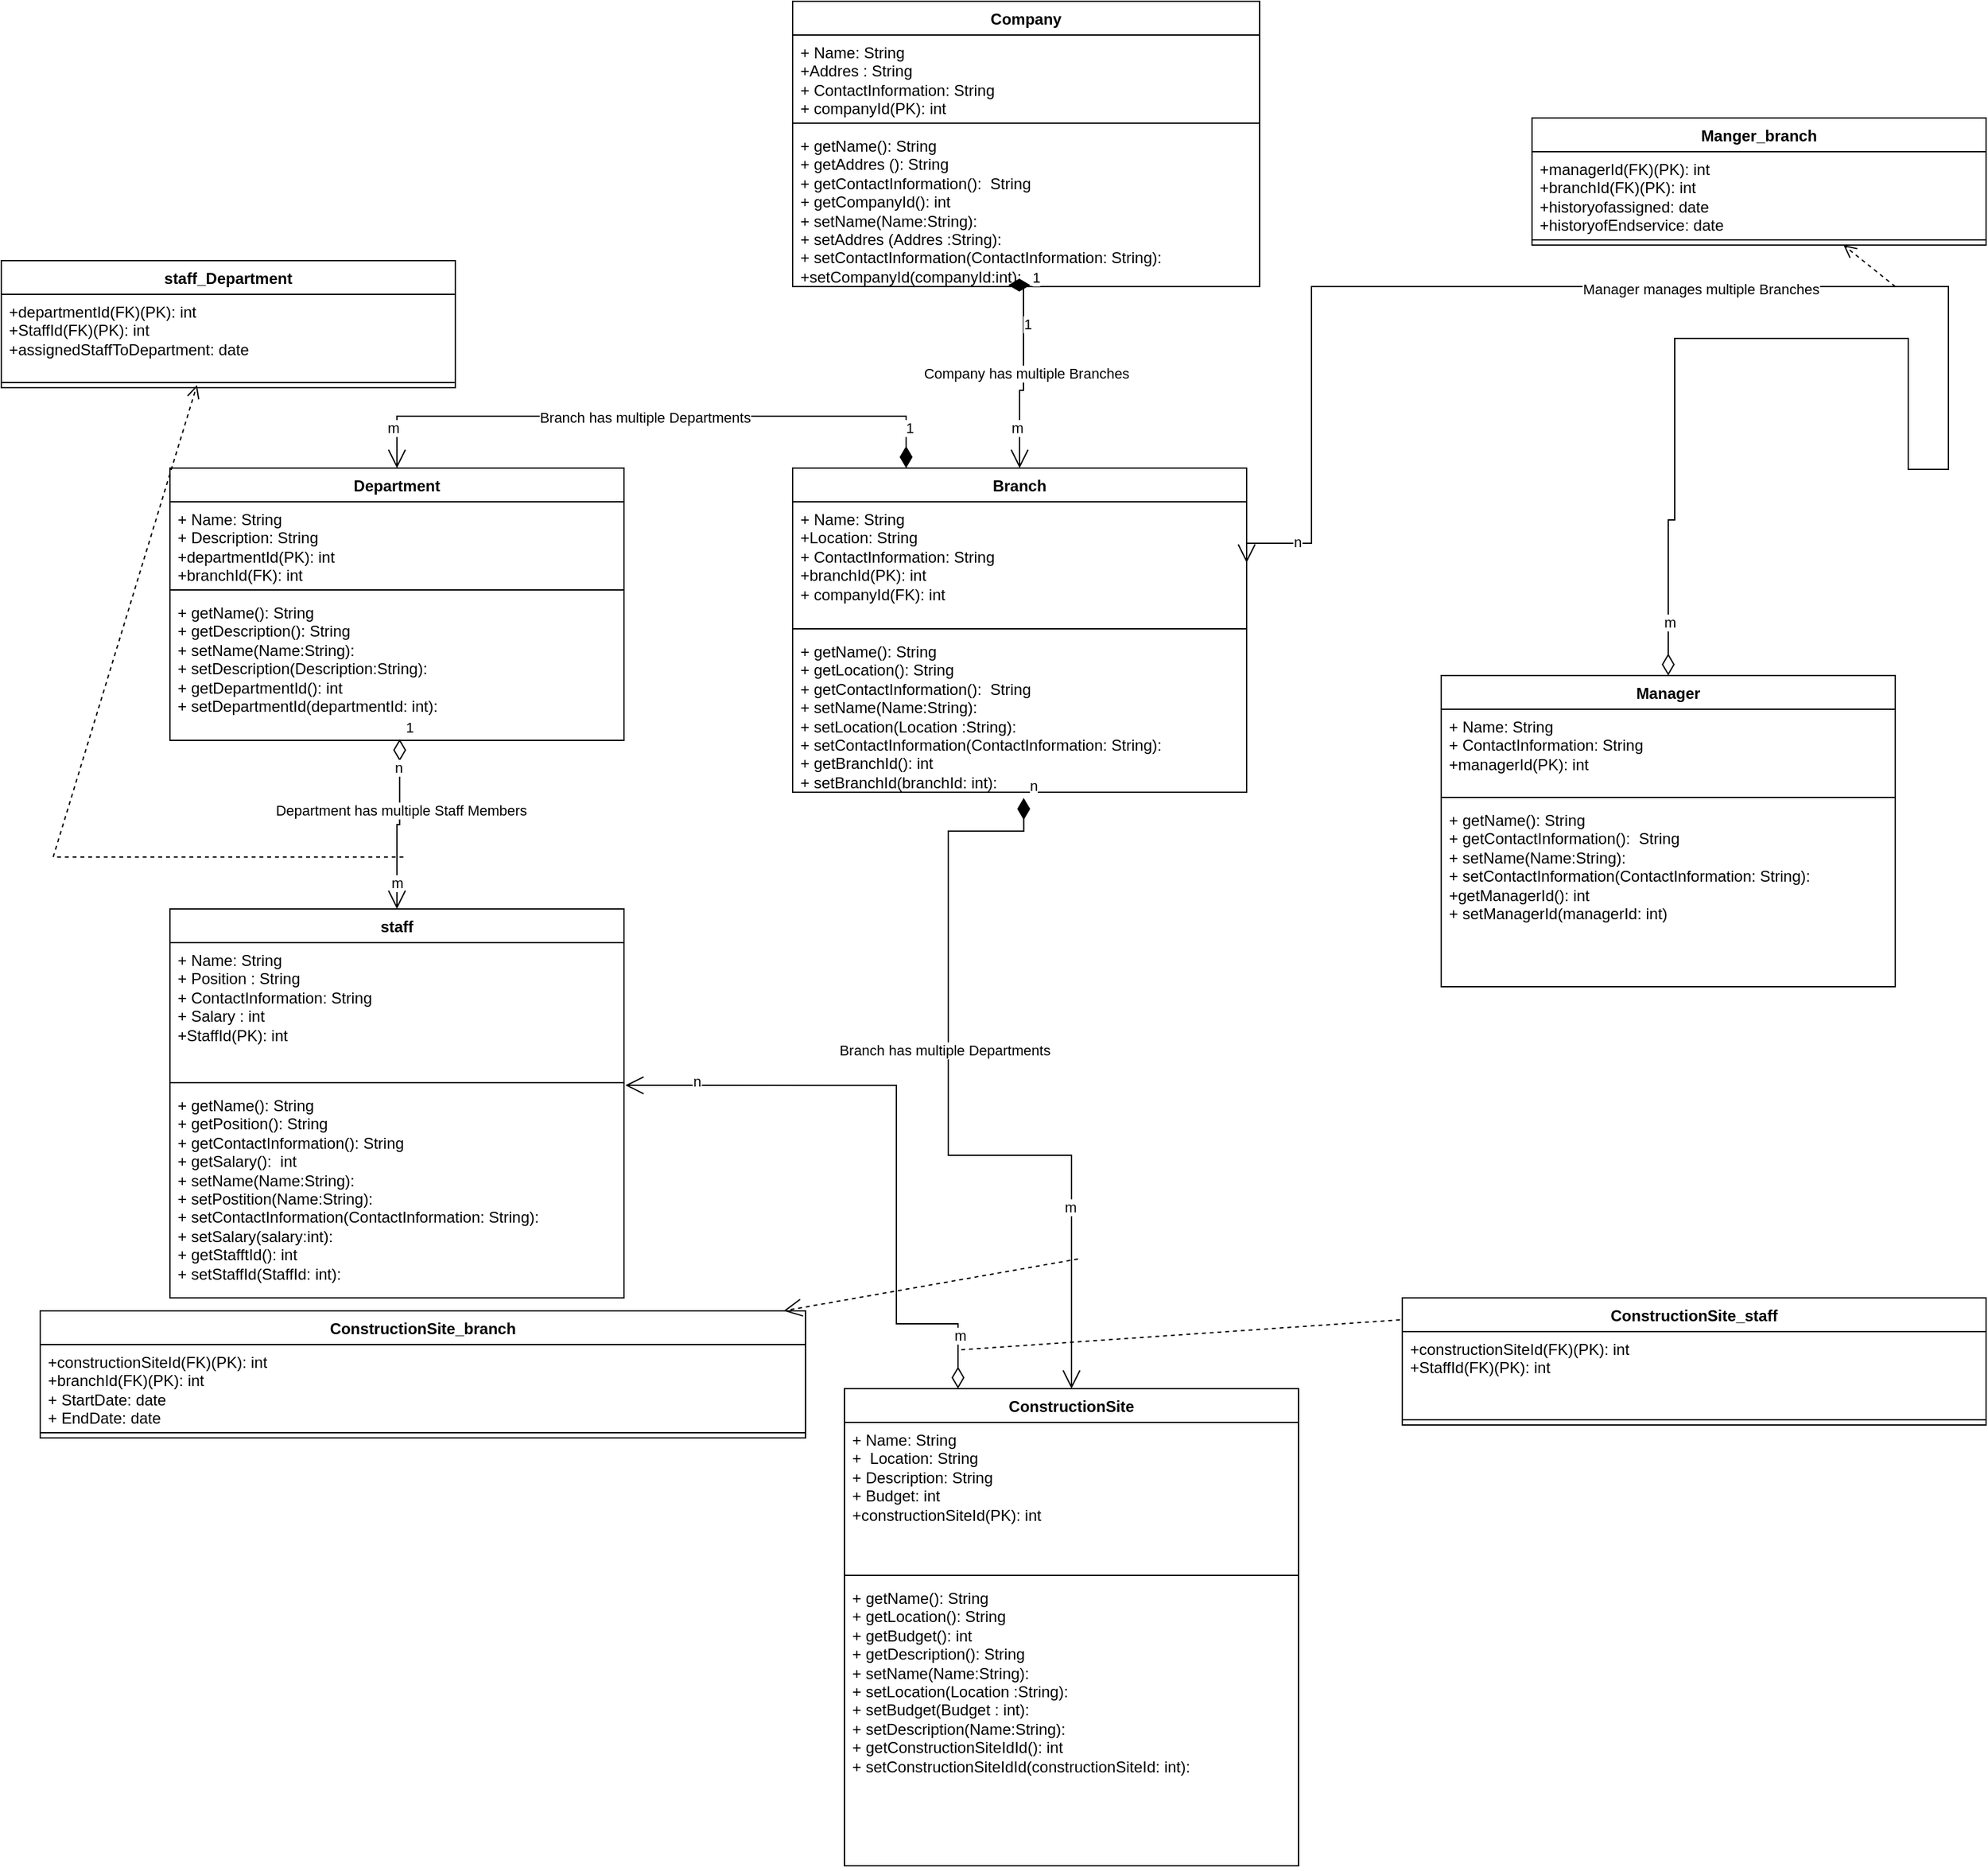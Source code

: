 <mxfile version="22.1.7" type="device" pages="2">
  <diagram name="Page-1" id="PSPJo_6oW8oeKVox1YxR">
    <mxGraphModel dx="2074" dy="1936" grid="1" gridSize="10" guides="1" tooltips="1" connect="1" arrows="1" fold="1" page="1" pageScale="1" pageWidth="291" pageHeight="413" math="0" shadow="0">
      <root>
        <mxCell id="0" />
        <mxCell id="1" parent="0" />
        <mxCell id="77tN86kXjV9sN_wp4Dmh-1" value="1" style="endArrow=open;html=1;endSize=12;startArrow=diamondThin;startSize=14;startFill=0;edgeStyle=orthogonalEdgeStyle;align=left;verticalAlign=bottom;rounded=0;exitX=0.506;exitY=0.991;exitDx=0;exitDy=0;exitPerimeter=0;entryX=0.5;entryY=0;entryDx=0;entryDy=0;" parent="1" source="77tN86kXjV9sN_wp4Dmh-20" target="77tN86kXjV9sN_wp4Dmh-25" edge="1">
          <mxGeometry x="-1" y="3" relative="1" as="geometry">
            <mxPoint x="376.04" y="128.312" as="sourcePoint" />
            <mxPoint x="350" y="130" as="targetPoint" />
          </mxGeometry>
        </mxCell>
        <mxCell id="77tN86kXjV9sN_wp4Dmh-3" value="m" style="edgeLabel;html=1;align=center;verticalAlign=middle;resizable=0;points=[];" parent="77tN86kXjV9sN_wp4Dmh-1" vertex="1" connectable="0">
          <mxGeometry x="0.7" relative="1" as="geometry">
            <mxPoint as="offset" />
          </mxGeometry>
        </mxCell>
        <mxCell id="77tN86kXjV9sN_wp4Dmh-4" value="Department has multiple Staff Members" style="edgeLabel;html=1;align=center;verticalAlign=middle;resizable=0;points=[];" parent="77tN86kXjV9sN_wp4Dmh-1" vertex="1" connectable="0">
          <mxGeometry x="-0.173" y="1" relative="1" as="geometry">
            <mxPoint as="offset" />
          </mxGeometry>
        </mxCell>
        <mxCell id="9J6S53VJYtN5W76tWSVC-2" value="n" style="edgeLabel;html=1;align=center;verticalAlign=middle;resizable=0;points=[];" parent="77tN86kXjV9sN_wp4Dmh-1" vertex="1" connectable="0">
          <mxGeometry x="-0.679" y="-1" relative="1" as="geometry">
            <mxPoint as="offset" />
          </mxGeometry>
        </mxCell>
        <mxCell id="77tN86kXjV9sN_wp4Dmh-5" value="&lt;div style=&quot;border-color: var(--border-color);&quot;&gt;Company&lt;/div&gt;" style="swimlane;fontStyle=1;align=center;verticalAlign=top;childLayout=stackLayout;horizontal=1;startSize=26;horizontalStack=0;resizeParent=1;resizeParentMax=0;resizeLast=0;collapsible=1;marginBottom=0;whiteSpace=wrap;html=1;" parent="1" vertex="1">
          <mxGeometry x="650" y="-610" width="360" height="220" as="geometry" />
        </mxCell>
        <mxCell id="77tN86kXjV9sN_wp4Dmh-6" value="+ Name: String&lt;br&gt;+Addres : String&lt;br&gt;+ ContactInformation: String&lt;br&gt;+ companyId(PK): int" style="text;strokeColor=none;fillColor=none;align=left;verticalAlign=top;spacingLeft=4;spacingRight=4;overflow=hidden;rotatable=0;points=[[0,0.5],[1,0.5]];portConstraint=eastwest;whiteSpace=wrap;html=1;" parent="77tN86kXjV9sN_wp4Dmh-5" vertex="1">
          <mxGeometry y="26" width="360" height="64" as="geometry" />
        </mxCell>
        <mxCell id="77tN86kXjV9sN_wp4Dmh-7" value="" style="line;strokeWidth=1;fillColor=none;align=left;verticalAlign=middle;spacingTop=-1;spacingLeft=3;spacingRight=3;rotatable=0;labelPosition=right;points=[];portConstraint=eastwest;strokeColor=inherit;" parent="77tN86kXjV9sN_wp4Dmh-5" vertex="1">
          <mxGeometry y="90" width="360" height="8" as="geometry" />
        </mxCell>
        <mxCell id="77tN86kXjV9sN_wp4Dmh-8" value="+ getName(): String&lt;br&gt;+ getAddres&amp;nbsp;(): String&lt;br&gt;+ getContactInformation():&amp;nbsp; String&lt;br&gt;+ getCompanyId(): int&lt;br&gt;+ setName(Name:String):&amp;nbsp;&lt;br style=&quot;border-color: var(--border-color);&quot;&gt;+ setAddres&amp;nbsp;(Addres :String):&amp;nbsp;&amp;nbsp;&lt;br style=&quot;border-color: var(--border-color);&quot;&gt;+ setContactInformation(ContactInformation: String):&amp;nbsp;&amp;nbsp;&lt;br&gt;+setCompanyId(companyId:int):" style="text;strokeColor=none;fillColor=none;align=left;verticalAlign=top;spacingLeft=4;spacingRight=4;overflow=hidden;rotatable=0;points=[[0,0.5],[1,0.5]];portConstraint=eastwest;whiteSpace=wrap;html=1;" parent="77tN86kXjV9sN_wp4Dmh-5" vertex="1">
          <mxGeometry y="98" width="360" height="122" as="geometry" />
        </mxCell>
        <mxCell id="77tN86kXjV9sN_wp4Dmh-9" value="&lt;div style=&quot;border-color: var(--border-color);&quot;&gt;Branch&lt;br&gt;&lt;/div&gt;" style="swimlane;fontStyle=1;align=center;verticalAlign=top;childLayout=stackLayout;horizontal=1;startSize=26;horizontalStack=0;resizeParent=1;resizeParentMax=0;resizeLast=0;collapsible=1;marginBottom=0;whiteSpace=wrap;html=1;" parent="1" vertex="1">
          <mxGeometry x="650" y="-250" width="350" height="250" as="geometry" />
        </mxCell>
        <mxCell id="77tN86kXjV9sN_wp4Dmh-10" value="+ Name: String&lt;br&gt;+Location: String&lt;br&gt;+ ContactInformation: String&lt;br&gt;+branchId(PK): int&lt;br&gt;+ companyId(FK): int" style="text;strokeColor=none;fillColor=none;align=left;verticalAlign=top;spacingLeft=4;spacingRight=4;overflow=hidden;rotatable=0;points=[[0,0.5],[1,0.5]];portConstraint=eastwest;whiteSpace=wrap;html=1;" parent="77tN86kXjV9sN_wp4Dmh-9" vertex="1">
          <mxGeometry y="26" width="350" height="94" as="geometry" />
        </mxCell>
        <mxCell id="77tN86kXjV9sN_wp4Dmh-11" value="" style="line;strokeWidth=1;fillColor=none;align=left;verticalAlign=middle;spacingTop=-1;spacingLeft=3;spacingRight=3;rotatable=0;labelPosition=right;points=[];portConstraint=eastwest;strokeColor=inherit;" parent="77tN86kXjV9sN_wp4Dmh-9" vertex="1">
          <mxGeometry y="120" width="350" height="8" as="geometry" />
        </mxCell>
        <mxCell id="77tN86kXjV9sN_wp4Dmh-12" value="+ getName(): String&lt;br&gt;+ getLocation(): String&lt;br&gt;+ getContactInformation():&amp;nbsp; String&lt;br&gt;+ setName(Name:String):&amp;nbsp;&lt;br style=&quot;border-color: var(--border-color);&quot;&gt;+ setLocation(Location :String):&amp;nbsp;&amp;nbsp;&lt;br style=&quot;border-color: var(--border-color);&quot;&gt;+ setContactInformation(ContactInformation: String):&amp;nbsp;&amp;nbsp;&lt;br&gt;+ getBranchId(): int&lt;br&gt;+ setBranchId(branchId: int):&amp;nbsp;" style="text;strokeColor=none;fillColor=none;align=left;verticalAlign=top;spacingLeft=4;spacingRight=4;overflow=hidden;rotatable=0;points=[[0,0.5],[1,0.5]];portConstraint=eastwest;whiteSpace=wrap;html=1;" parent="77tN86kXjV9sN_wp4Dmh-9" vertex="1">
          <mxGeometry y="128" width="350" height="122" as="geometry" />
        </mxCell>
        <mxCell id="77tN86kXjV9sN_wp4Dmh-13" value="1" style="endArrow=open;html=1;endSize=12;startArrow=diamondThin;startSize=14;startFill=1;edgeStyle=orthogonalEdgeStyle;align=left;verticalAlign=bottom;rounded=0;exitX=0.509;exitY=0.991;exitDx=0;exitDy=0;exitPerimeter=0;entryX=0.5;entryY=0;entryDx=0;entryDy=0;" parent="1" source="77tN86kXjV9sN_wp4Dmh-8" target="77tN86kXjV9sN_wp4Dmh-9" edge="1">
          <mxGeometry x="-1" y="3" relative="1" as="geometry">
            <mxPoint x="820" y="-310" as="sourcePoint" />
            <mxPoint x="980" y="-310" as="targetPoint" />
            <Array as="points">
              <mxPoint x="828" y="-310" />
              <mxPoint x="825" y="-310" />
            </Array>
          </mxGeometry>
        </mxCell>
        <mxCell id="77tN86kXjV9sN_wp4Dmh-14" value="1" style="edgeLabel;html=1;align=center;verticalAlign=middle;resizable=0;points=[];" parent="77tN86kXjV9sN_wp4Dmh-13" vertex="1" connectable="0">
          <mxGeometry x="-0.533" y="3" relative="1" as="geometry">
            <mxPoint as="offset" />
          </mxGeometry>
        </mxCell>
        <mxCell id="77tN86kXjV9sN_wp4Dmh-15" value="m" style="edgeLabel;html=1;align=center;verticalAlign=middle;resizable=0;points=[];" parent="77tN86kXjV9sN_wp4Dmh-13" vertex="1" connectable="0">
          <mxGeometry x="0.578" y="-2" relative="1" as="geometry">
            <mxPoint as="offset" />
          </mxGeometry>
        </mxCell>
        <mxCell id="77tN86kXjV9sN_wp4Dmh-16" value="Company has multiple Branches" style="edgeLabel;html=1;align=center;verticalAlign=middle;resizable=0;points=[];" parent="77tN86kXjV9sN_wp4Dmh-13" vertex="1" connectable="0">
          <mxGeometry x="-0.016" y="2" relative="1" as="geometry">
            <mxPoint as="offset" />
          </mxGeometry>
        </mxCell>
        <mxCell id="77tN86kXjV9sN_wp4Dmh-17" value="&lt;div style=&quot;border-color: var(--border-color);&quot;&gt;Department&lt;br&gt;&lt;/div&gt;" style="swimlane;fontStyle=1;align=center;verticalAlign=top;childLayout=stackLayout;horizontal=1;startSize=26;horizontalStack=0;resizeParent=1;resizeParentMax=0;resizeLast=0;collapsible=1;marginBottom=0;whiteSpace=wrap;html=1;" parent="1" vertex="1">
          <mxGeometry x="170" y="-250" width="350" height="210" as="geometry" />
        </mxCell>
        <mxCell id="77tN86kXjV9sN_wp4Dmh-18" value="+ Name: String&lt;br&gt;+ Description: String&lt;br&gt;+departmentId(PK): int&lt;br&gt;+branchId(FK): int" style="text;strokeColor=none;fillColor=none;align=left;verticalAlign=top;spacingLeft=4;spacingRight=4;overflow=hidden;rotatable=0;points=[[0,0.5],[1,0.5]];portConstraint=eastwest;whiteSpace=wrap;html=1;" parent="77tN86kXjV9sN_wp4Dmh-17" vertex="1">
          <mxGeometry y="26" width="350" height="64" as="geometry" />
        </mxCell>
        <mxCell id="77tN86kXjV9sN_wp4Dmh-19" value="" style="line;strokeWidth=1;fillColor=none;align=left;verticalAlign=middle;spacingTop=-1;spacingLeft=3;spacingRight=3;rotatable=0;labelPosition=right;points=[];portConstraint=eastwest;strokeColor=inherit;" parent="77tN86kXjV9sN_wp4Dmh-17" vertex="1">
          <mxGeometry y="90" width="350" height="8" as="geometry" />
        </mxCell>
        <mxCell id="77tN86kXjV9sN_wp4Dmh-20" value="+ getName(): String&lt;br&gt;+ getDescription(): String&amp;nbsp;&amp;nbsp;&lt;br&gt;+ setName(Name:String):&amp;nbsp;&lt;br style=&quot;border-color: var(--border-color);&quot;&gt;+ setDescription(Description:String):&amp;nbsp;&amp;nbsp;&lt;br&gt;+ getDepartmentId(): int&lt;br style=&quot;border-color: var(--border-color);&quot;&gt;+ setDepartmentId(departmentId: int):&amp;nbsp;" style="text;strokeColor=none;fillColor=none;align=left;verticalAlign=top;spacingLeft=4;spacingRight=4;overflow=hidden;rotatable=0;points=[[0,0.5],[1,0.5]];portConstraint=eastwest;whiteSpace=wrap;html=1;" parent="77tN86kXjV9sN_wp4Dmh-17" vertex="1">
          <mxGeometry y="98" width="350" height="112" as="geometry" />
        </mxCell>
        <mxCell id="77tN86kXjV9sN_wp4Dmh-21" value="" style="endArrow=open;html=1;endSize=12;startArrow=diamondThin;startSize=14;startFill=1;edgeStyle=orthogonalEdgeStyle;align=left;verticalAlign=bottom;rounded=0;exitX=0.25;exitY=0;exitDx=0;exitDy=0;entryX=0.5;entryY=0;entryDx=0;entryDy=0;" parent="1" source="77tN86kXjV9sN_wp4Dmh-9" target="77tN86kXjV9sN_wp4Dmh-17" edge="1">
          <mxGeometry x="-1" y="3" relative="1" as="geometry">
            <mxPoint x="400" y="-30" as="sourcePoint" />
            <mxPoint x="560" y="-30" as="targetPoint" />
            <Array as="points">
              <mxPoint x="738" y="-290" />
              <mxPoint x="345" y="-290" />
            </Array>
          </mxGeometry>
        </mxCell>
        <mxCell id="77tN86kXjV9sN_wp4Dmh-22" value="1" style="edgeLabel;html=1;align=center;verticalAlign=middle;resizable=0;points=[];" parent="77tN86kXjV9sN_wp4Dmh-21" vertex="1" connectable="0">
          <mxGeometry x="-0.869" y="-1" relative="1" as="geometry">
            <mxPoint x="1" as="offset" />
          </mxGeometry>
        </mxCell>
        <mxCell id="77tN86kXjV9sN_wp4Dmh-23" value="m" style="edgeLabel;html=1;align=center;verticalAlign=middle;resizable=0;points=[];" parent="77tN86kXjV9sN_wp4Dmh-21" vertex="1" connectable="0">
          <mxGeometry x="0.869" y="-3" relative="1" as="geometry">
            <mxPoint as="offset" />
          </mxGeometry>
        </mxCell>
        <mxCell id="77tN86kXjV9sN_wp4Dmh-24" value="Branch has multiple Departments" style="edgeLabel;html=1;align=center;verticalAlign=middle;resizable=0;points=[];" parent="77tN86kXjV9sN_wp4Dmh-21" vertex="1" connectable="0">
          <mxGeometry x="0.026" y="1" relative="1" as="geometry">
            <mxPoint x="1" as="offset" />
          </mxGeometry>
        </mxCell>
        <mxCell id="77tN86kXjV9sN_wp4Dmh-25" value="&lt;div style=&quot;border-color: var(--border-color);&quot;&gt;staff&lt;br&gt;&lt;/div&gt;" style="swimlane;fontStyle=1;align=center;verticalAlign=top;childLayout=stackLayout;horizontal=1;startSize=26;horizontalStack=0;resizeParent=1;resizeParentMax=0;resizeLast=0;collapsible=1;marginBottom=0;whiteSpace=wrap;html=1;" parent="1" vertex="1">
          <mxGeometry x="170" y="90" width="350" height="300" as="geometry" />
        </mxCell>
        <mxCell id="77tN86kXjV9sN_wp4Dmh-26" value="+ Name: String&lt;br&gt;+ Position : String&lt;br&gt;+ ContactInformation: String&lt;br&gt;+ Salary : int&lt;br&gt;+StaffId(PK): int&lt;br&gt;" style="text;strokeColor=none;fillColor=none;align=left;verticalAlign=top;spacingLeft=4;spacingRight=4;overflow=hidden;rotatable=0;points=[[0,0.5],[1,0.5]];portConstraint=eastwest;whiteSpace=wrap;html=1;" parent="77tN86kXjV9sN_wp4Dmh-25" vertex="1">
          <mxGeometry y="26" width="350" height="104" as="geometry" />
        </mxCell>
        <mxCell id="77tN86kXjV9sN_wp4Dmh-27" value="" style="line;strokeWidth=1;fillColor=none;align=left;verticalAlign=middle;spacingTop=-1;spacingLeft=3;spacingRight=3;rotatable=0;labelPosition=right;points=[];portConstraint=eastwest;strokeColor=inherit;" parent="77tN86kXjV9sN_wp4Dmh-25" vertex="1">
          <mxGeometry y="130" width="350" height="8" as="geometry" />
        </mxCell>
        <mxCell id="77tN86kXjV9sN_wp4Dmh-28" value="+ getName(): String&lt;br&gt;+ getPosition(): String&amp;nbsp;&amp;nbsp;&lt;br&gt;+ getContactInformation(): String&lt;br&gt;+ getSalary():&amp;nbsp; int&lt;br style=&quot;border-color: var(--border-color);&quot;&gt;+ setName(Name:String):&amp;nbsp;&lt;br&gt;+ setPostition(Name:String):&amp;nbsp;&lt;br style=&quot;border-color: var(--border-color);&quot;&gt;+ setContactInformation(ContactInformation: String):&amp;nbsp;&amp;nbsp;&lt;br&gt;+ setSalary(salary:int):&amp;nbsp;&lt;br&gt;+ getStafftId(): int&lt;br style=&quot;border-color: var(--border-color);&quot;&gt;+ setStaffId(StaffId: int):&amp;nbsp;" style="text;strokeColor=none;fillColor=none;align=left;verticalAlign=top;spacingLeft=4;spacingRight=4;overflow=hidden;rotatable=0;points=[[0,0.5],[1,0.5]];portConstraint=eastwest;whiteSpace=wrap;html=1;" parent="77tN86kXjV9sN_wp4Dmh-25" vertex="1">
          <mxGeometry y="138" width="350" height="162" as="geometry" />
        </mxCell>
        <mxCell id="77tN86kXjV9sN_wp4Dmh-29" value="&lt;div style=&quot;border-color: var(--border-color);&quot;&gt;ConstructionSite&lt;br&gt;&lt;/div&gt;" style="swimlane;fontStyle=1;align=center;verticalAlign=top;childLayout=stackLayout;horizontal=1;startSize=26;horizontalStack=0;resizeParent=1;resizeParentMax=0;resizeLast=0;collapsible=1;marginBottom=0;whiteSpace=wrap;html=1;" parent="1" vertex="1">
          <mxGeometry x="690" y="460" width="350" height="368" as="geometry" />
        </mxCell>
        <mxCell id="77tN86kXjV9sN_wp4Dmh-30" value="+ Name: String&lt;br&gt;+&amp;nbsp; Location: String&lt;br&gt;+ Description: String&lt;br&gt;+ Budget: int&lt;br&gt;+constructionSiteId(PK): int" style="text;strokeColor=none;fillColor=none;align=left;verticalAlign=top;spacingLeft=4;spacingRight=4;overflow=hidden;rotatable=0;points=[[0,0.5],[1,0.5]];portConstraint=eastwest;whiteSpace=wrap;html=1;" parent="77tN86kXjV9sN_wp4Dmh-29" vertex="1">
          <mxGeometry y="26" width="350" height="114" as="geometry" />
        </mxCell>
        <mxCell id="77tN86kXjV9sN_wp4Dmh-31" value="" style="line;strokeWidth=1;fillColor=none;align=left;verticalAlign=middle;spacingTop=-1;spacingLeft=3;spacingRight=3;rotatable=0;labelPosition=right;points=[];portConstraint=eastwest;strokeColor=inherit;" parent="77tN86kXjV9sN_wp4Dmh-29" vertex="1">
          <mxGeometry y="140" width="350" height="8" as="geometry" />
        </mxCell>
        <mxCell id="77tN86kXjV9sN_wp4Dmh-32" value="+ getName(): String&lt;br&gt;+ getLocation(): String&amp;nbsp;&amp;nbsp;&lt;br&gt;+ getBudget(): int&lt;br&gt;+ getDescription(): String&lt;br style=&quot;border-color: var(--border-color);&quot;&gt;+ setName(Name:String):&amp;nbsp;&lt;br&gt;+ setLocation(Location :String):&amp;nbsp;&lt;br style=&quot;border-color: var(--border-color);&quot;&gt;+ setBudget(Budget&amp;nbsp;: int):&amp;nbsp;&amp;nbsp;&lt;br&gt;+ setDescription(Name:String):&amp;nbsp;&amp;nbsp;&lt;br&gt;+ getConstructionSiteIdId(): int&lt;br style=&quot;border-color: var(--border-color);&quot;&gt;+ setConstructionSiteIdId(constructionSiteId: int):&amp;nbsp;" style="text;strokeColor=none;fillColor=none;align=left;verticalAlign=top;spacingLeft=4;spacingRight=4;overflow=hidden;rotatable=0;points=[[0,0.5],[1,0.5]];portConstraint=eastwest;whiteSpace=wrap;html=1;" parent="77tN86kXjV9sN_wp4Dmh-29" vertex="1">
          <mxGeometry y="148" width="350" height="220" as="geometry" />
        </mxCell>
        <mxCell id="77tN86kXjV9sN_wp4Dmh-33" value="&lt;div style=&quot;border-color: var(--border-color);&quot;&gt;Manager&lt;br&gt;&lt;/div&gt;" style="swimlane;fontStyle=1;align=center;verticalAlign=top;childLayout=stackLayout;horizontal=1;startSize=26;horizontalStack=0;resizeParent=1;resizeParentMax=0;resizeLast=0;collapsible=1;marginBottom=0;whiteSpace=wrap;html=1;" parent="1" vertex="1">
          <mxGeometry x="1150" y="-90" width="350" height="240" as="geometry" />
        </mxCell>
        <mxCell id="77tN86kXjV9sN_wp4Dmh-34" value="+ Name: String&lt;br&gt;+ ContactInformation: String&lt;br&gt;+managerId(PK): int&lt;br&gt;" style="text;strokeColor=none;fillColor=none;align=left;verticalAlign=top;spacingLeft=4;spacingRight=4;overflow=hidden;rotatable=0;points=[[0,0.5],[1,0.5]];portConstraint=eastwest;whiteSpace=wrap;html=1;" parent="77tN86kXjV9sN_wp4Dmh-33" vertex="1">
          <mxGeometry y="26" width="350" height="64" as="geometry" />
        </mxCell>
        <mxCell id="77tN86kXjV9sN_wp4Dmh-35" value="" style="line;strokeWidth=1;fillColor=none;align=left;verticalAlign=middle;spacingTop=-1;spacingLeft=3;spacingRight=3;rotatable=0;labelPosition=right;points=[];portConstraint=eastwest;strokeColor=inherit;" parent="77tN86kXjV9sN_wp4Dmh-33" vertex="1">
          <mxGeometry y="90" width="350" height="8" as="geometry" />
        </mxCell>
        <mxCell id="77tN86kXjV9sN_wp4Dmh-36" value="+ getName(): String&lt;br&gt;+ getContactInformation():&amp;nbsp; String&lt;br&gt;+ setName(Name:String):&amp;nbsp;&lt;br style=&quot;border-color: var(--border-color);&quot;&gt;+ setContactInformation(ContactInformation: String):&amp;nbsp;&amp;nbsp;&lt;br&gt;+getManagerId(): int&lt;br style=&quot;border-color: var(--border-color);&quot;&gt;+ setManagerId(managerId: int)&lt;br&gt;" style="text;strokeColor=none;fillColor=none;align=left;verticalAlign=top;spacingLeft=4;spacingRight=4;overflow=hidden;rotatable=0;points=[[0,0.5],[1,0.5]];portConstraint=eastwest;whiteSpace=wrap;html=1;" parent="77tN86kXjV9sN_wp4Dmh-33" vertex="1">
          <mxGeometry y="98" width="350" height="142" as="geometry" />
        </mxCell>
        <mxCell id="77tN86kXjV9sN_wp4Dmh-41" value="m" style="endArrow=open;html=1;endSize=12;startArrow=diamondThin;startSize=14;startFill=0;edgeStyle=orthogonalEdgeStyle;align=left;verticalAlign=bottom;rounded=0;exitX=0.5;exitY=0;exitDx=0;exitDy=0;entryX=1;entryY=0.5;entryDx=0;entryDy=0;" parent="1" source="77tN86kXjV9sN_wp4Dmh-33" target="77tN86kXjV9sN_wp4Dmh-10" edge="1">
          <mxGeometry x="-0.956" y="5" relative="1" as="geometry">
            <mxPoint x="1380" y="-260" as="sourcePoint" />
            <mxPoint x="1540" y="-260" as="targetPoint" />
            <Array as="points">
              <mxPoint x="1325" y="-210" />
              <mxPoint x="1330" y="-210" />
              <mxPoint x="1330" y="-350" />
              <mxPoint x="1510" y="-350" />
              <mxPoint x="1510" y="-249" />
              <mxPoint x="1541" y="-249" />
              <mxPoint x="1541" y="-390" />
              <mxPoint x="1050" y="-390" />
              <mxPoint x="1050" y="-192" />
            </Array>
            <mxPoint as="offset" />
          </mxGeometry>
        </mxCell>
        <mxCell id="77tN86kXjV9sN_wp4Dmh-43" value="Manager manages multiple Branches" style="edgeLabel;html=1;align=center;verticalAlign=middle;resizable=0;points=[];" parent="77tN86kXjV9sN_wp4Dmh-41" vertex="1" connectable="0">
          <mxGeometry x="0.235" y="2" relative="1" as="geometry">
            <mxPoint as="offset" />
          </mxGeometry>
        </mxCell>
        <mxCell id="5vfzFxJmmfxDfhmzTK_p-25" value="n" style="edgeLabel;html=1;align=center;verticalAlign=middle;resizable=0;points=[];" parent="77tN86kXjV9sN_wp4Dmh-41" vertex="1" connectable="0">
          <mxGeometry x="0.927" y="-1" relative="1" as="geometry">
            <mxPoint as="offset" />
          </mxGeometry>
        </mxCell>
        <mxCell id="77tN86kXjV9sN_wp4Dmh-44" value="n" style="endArrow=open;html=1;endSize=12;startArrow=diamondThin;startSize=14;startFill=1;edgeStyle=orthogonalEdgeStyle;align=left;verticalAlign=bottom;rounded=0;exitX=0.509;exitY=1.036;exitDx=0;exitDy=0;exitPerimeter=0;entryX=0.5;entryY=0;entryDx=0;entryDy=0;" parent="1" source="77tN86kXjV9sN_wp4Dmh-12" target="77tN86kXjV9sN_wp4Dmh-29" edge="1">
          <mxGeometry x="-1" y="3" relative="1" as="geometry">
            <mxPoint x="820" y="10" as="sourcePoint" />
            <mxPoint x="980" y="10" as="targetPoint" />
            <Array as="points">
              <mxPoint x="828" y="30" />
              <mxPoint x="770" y="30" />
              <mxPoint x="770" y="280" />
              <mxPoint x="865" y="280" />
            </Array>
          </mxGeometry>
        </mxCell>
        <mxCell id="77tN86kXjV9sN_wp4Dmh-45" value="m" style="edgeLabel;html=1;align=center;verticalAlign=middle;resizable=0;points=[];" parent="77tN86kXjV9sN_wp4Dmh-44" vertex="1" connectable="0">
          <mxGeometry x="0.539" y="-1" relative="1" as="geometry">
            <mxPoint as="offset" />
          </mxGeometry>
        </mxCell>
        <mxCell id="77tN86kXjV9sN_wp4Dmh-46" value="Branch has multiple Departments" style="edgeLabel;html=1;align=center;verticalAlign=middle;resizable=0;points=[];" parent="77tN86kXjV9sN_wp4Dmh-44" vertex="1" connectable="0">
          <mxGeometry x="-0.17" y="-3" relative="1" as="geometry">
            <mxPoint as="offset" />
          </mxGeometry>
        </mxCell>
        <mxCell id="5vfzFxJmmfxDfhmzTK_p-12" value="&lt;div style=&quot;border-color: var(--border-color);&quot;&gt;Manger_branch&lt;br&gt;&lt;/div&gt;" style="swimlane;fontStyle=1;align=center;verticalAlign=top;childLayout=stackLayout;horizontal=1;startSize=26;horizontalStack=0;resizeParent=1;resizeParentMax=0;resizeLast=0;collapsible=1;marginBottom=0;whiteSpace=wrap;html=1;" parent="1" vertex="1">
          <mxGeometry x="1220" y="-520" width="350" height="98" as="geometry" />
        </mxCell>
        <mxCell id="5vfzFxJmmfxDfhmzTK_p-13" value="+managerId(FK)(PK): int&lt;br&gt;+branchId(FK)(PK): int&lt;br&gt;+historyofassigned: date&lt;br&gt;+historyofEndservice: date" style="text;strokeColor=none;fillColor=none;align=left;verticalAlign=top;spacingLeft=4;spacingRight=4;overflow=hidden;rotatable=0;points=[[0,0.5],[1,0.5]];portConstraint=eastwest;whiteSpace=wrap;html=1;" parent="5vfzFxJmmfxDfhmzTK_p-12" vertex="1">
          <mxGeometry y="26" width="350" height="64" as="geometry" />
        </mxCell>
        <mxCell id="5vfzFxJmmfxDfhmzTK_p-14" value="" style="line;strokeWidth=1;fillColor=none;align=left;verticalAlign=middle;spacingTop=-1;spacingLeft=3;spacingRight=3;rotatable=0;labelPosition=right;points=[];portConstraint=eastwest;strokeColor=inherit;" parent="5vfzFxJmmfxDfhmzTK_p-12" vertex="1">
          <mxGeometry y="90" width="350" height="8" as="geometry" />
        </mxCell>
        <mxCell id="5vfzFxJmmfxDfhmzTK_p-16" value="ConstructionSite&lt;span style=&quot;background-color: initial;&quot;&gt;_branch&lt;/span&gt;" style="swimlane;fontStyle=1;align=center;verticalAlign=top;childLayout=stackLayout;horizontal=1;startSize=26;horizontalStack=0;resizeParent=1;resizeParentMax=0;resizeLast=0;collapsible=1;marginBottom=0;whiteSpace=wrap;html=1;" parent="1" vertex="1">
          <mxGeometry x="70" y="400" width="590" height="98" as="geometry" />
        </mxCell>
        <mxCell id="5vfzFxJmmfxDfhmzTK_p-17" value="+constructionSiteId(FK)(PK): int&lt;br&gt;+branchId(FK)(PK): int&lt;br&gt;+ StartDate: date&lt;br style=&quot;border-color: var(--border-color);&quot;&gt;+ EndDate: date" style="text;strokeColor=none;fillColor=none;align=left;verticalAlign=top;spacingLeft=4;spacingRight=4;overflow=hidden;rotatable=0;points=[[0,0.5],[1,0.5]];portConstraint=eastwest;whiteSpace=wrap;html=1;" parent="5vfzFxJmmfxDfhmzTK_p-16" vertex="1">
          <mxGeometry y="26" width="590" height="64" as="geometry" />
        </mxCell>
        <mxCell id="5vfzFxJmmfxDfhmzTK_p-18" value="" style="line;strokeWidth=1;fillColor=none;align=left;verticalAlign=middle;spacingTop=-1;spacingLeft=3;spacingRight=3;rotatable=0;labelPosition=right;points=[];portConstraint=eastwest;strokeColor=inherit;" parent="5vfzFxJmmfxDfhmzTK_p-16" vertex="1">
          <mxGeometry y="90" width="590" height="8" as="geometry" />
        </mxCell>
        <mxCell id="5vfzFxJmmfxDfhmzTK_p-22" value="" style="html=1;verticalAlign=bottom;endArrow=open;dashed=1;endSize=8;curved=0;rounded=0;entryX=0.686;entryY=1;entryDx=0;entryDy=0;entryPerimeter=0;" parent="1" target="5vfzFxJmmfxDfhmzTK_p-14" edge="1">
          <mxGeometry relative="1" as="geometry">
            <mxPoint x="1500" y="-390" as="sourcePoint" />
            <mxPoint x="1453.9" y="-472" as="targetPoint" />
          </mxGeometry>
        </mxCell>
        <mxCell id="5vfzFxJmmfxDfhmzTK_p-23" value="" style="endArrow=open;endSize=12;dashed=1;html=1;rounded=0;" parent="1" target="5vfzFxJmmfxDfhmzTK_p-16" edge="1">
          <mxGeometry width="160" relative="1" as="geometry">
            <mxPoint x="870" y="360" as="sourcePoint" />
            <mxPoint x="1140" y="250" as="targetPoint" />
          </mxGeometry>
        </mxCell>
        <mxCell id="5vfzFxJmmfxDfhmzTK_p-26" value="" style="endArrow=open;html=1;endSize=12;startArrow=diamondThin;startSize=14;startFill=0;edgeStyle=orthogonalEdgeStyle;align=left;verticalAlign=bottom;rounded=0;exitX=0.25;exitY=0;exitDx=0;exitDy=0;entryX=1.003;entryY=-0.012;entryDx=0;entryDy=0;entryPerimeter=0;" parent="1" source="77tN86kXjV9sN_wp4Dmh-29" target="77tN86kXjV9sN_wp4Dmh-28" edge="1">
          <mxGeometry x="-1" y="3" relative="1" as="geometry">
            <mxPoint x="650" y="360" as="sourcePoint" />
            <mxPoint x="810" y="360" as="targetPoint" />
            <Array as="points">
              <mxPoint x="778" y="410" />
              <mxPoint x="730" y="410" />
              <mxPoint x="730" y="226" />
            </Array>
          </mxGeometry>
        </mxCell>
        <mxCell id="5vfzFxJmmfxDfhmzTK_p-27" value="m" style="edgeLabel;html=1;align=center;verticalAlign=middle;resizable=0;points=[];" parent="5vfzFxJmmfxDfhmzTK_p-26" vertex="1" connectable="0">
          <mxGeometry x="-0.833" relative="1" as="geometry">
            <mxPoint x="1" as="offset" />
          </mxGeometry>
        </mxCell>
        <mxCell id="5vfzFxJmmfxDfhmzTK_p-28" value="n" style="edgeLabel;html=1;align=center;verticalAlign=middle;resizable=0;points=[];" parent="5vfzFxJmmfxDfhmzTK_p-26" vertex="1" connectable="0">
          <mxGeometry x="0.776" y="-3" relative="1" as="geometry">
            <mxPoint as="offset" />
          </mxGeometry>
        </mxCell>
        <mxCell id="5vfzFxJmmfxDfhmzTK_p-29" value="" style="endArrow=open;endSize=12;dashed=1;html=1;rounded=0;" parent="1" edge="1">
          <mxGeometry width="160" relative="1" as="geometry">
            <mxPoint x="780" y="430" as="sourcePoint" />
            <mxPoint x="1220" y="400" as="targetPoint" />
          </mxGeometry>
        </mxCell>
        <mxCell id="5vfzFxJmmfxDfhmzTK_p-30" value="ConstructionSite&lt;span style=&quot;background-color: initial;&quot;&gt;_&lt;/span&gt;staff" style="swimlane;fontStyle=1;align=center;verticalAlign=top;childLayout=stackLayout;horizontal=1;startSize=26;horizontalStack=0;resizeParent=1;resizeParentMax=0;resizeLast=0;collapsible=1;marginBottom=0;whiteSpace=wrap;html=1;" parent="1" vertex="1">
          <mxGeometry x="1120" y="390" width="450" height="98" as="geometry" />
        </mxCell>
        <mxCell id="5vfzFxJmmfxDfhmzTK_p-31" value="+constructionSiteId(FK)(PK): int&lt;br&gt;+StaffId(FK)(PK): int&lt;br&gt;" style="text;strokeColor=none;fillColor=none;align=left;verticalAlign=top;spacingLeft=4;spacingRight=4;overflow=hidden;rotatable=0;points=[[0,0.5],[1,0.5]];portConstraint=eastwest;whiteSpace=wrap;html=1;" parent="5vfzFxJmmfxDfhmzTK_p-30" vertex="1">
          <mxGeometry y="26" width="450" height="64" as="geometry" />
        </mxCell>
        <mxCell id="5vfzFxJmmfxDfhmzTK_p-32" value="" style="line;strokeWidth=1;fillColor=none;align=left;verticalAlign=middle;spacingTop=-1;spacingLeft=3;spacingRight=3;rotatable=0;labelPosition=right;points=[];portConstraint=eastwest;strokeColor=inherit;" parent="5vfzFxJmmfxDfhmzTK_p-30" vertex="1">
          <mxGeometry y="90" width="450" height="8" as="geometry" />
        </mxCell>
        <mxCell id="P_cD1IhDBmyQpehb-Cj_-1" value="" style="html=1;verticalAlign=bottom;endArrow=open;dashed=1;endSize=8;curved=0;rounded=0;entryX=0.431;entryY=0.75;entryDx=0;entryDy=0;entryPerimeter=0;" edge="1" parent="1" target="P_cD1IhDBmyQpehb-Cj_-4">
          <mxGeometry relative="1" as="geometry">
            <mxPoint x="350" y="50" as="sourcePoint" />
            <mxPoint x="80" y="-410" as="targetPoint" />
            <Array as="points">
              <mxPoint x="80" y="50" />
            </Array>
          </mxGeometry>
        </mxCell>
        <mxCell id="P_cD1IhDBmyQpehb-Cj_-2" value="staff&lt;span style=&quot;background-color: initial;&quot;&gt;_&lt;/span&gt;Department" style="swimlane;fontStyle=1;align=center;verticalAlign=top;childLayout=stackLayout;horizontal=1;startSize=26;horizontalStack=0;resizeParent=1;resizeParentMax=0;resizeLast=0;collapsible=1;marginBottom=0;whiteSpace=wrap;html=1;" vertex="1" parent="1">
          <mxGeometry x="40" y="-410" width="350" height="98" as="geometry" />
        </mxCell>
        <mxCell id="P_cD1IhDBmyQpehb-Cj_-3" value="+departmentId(FK)(PK): int&lt;br&gt;+StaffId(FK)(PK): int&lt;br&gt;+assignedStaffToDepartment: date" style="text;strokeColor=none;fillColor=none;align=left;verticalAlign=top;spacingLeft=4;spacingRight=4;overflow=hidden;rotatable=0;points=[[0,0.5],[1,0.5]];portConstraint=eastwest;whiteSpace=wrap;html=1;" vertex="1" parent="P_cD1IhDBmyQpehb-Cj_-2">
          <mxGeometry y="26" width="350" height="64" as="geometry" />
        </mxCell>
        <mxCell id="P_cD1IhDBmyQpehb-Cj_-4" value="" style="line;strokeWidth=1;fillColor=none;align=left;verticalAlign=middle;spacingTop=-1;spacingLeft=3;spacingRight=3;rotatable=0;labelPosition=right;points=[];portConstraint=eastwest;strokeColor=inherit;" vertex="1" parent="P_cD1IhDBmyQpehb-Cj_-2">
          <mxGeometry y="90" width="350" height="8" as="geometry" />
        </mxCell>
      </root>
    </mxGraphModel>
  </diagram>
  <diagram name="Page-2" id="STV0p2T_2Sp1YZdTpjHs">
    <mxGraphModel dx="792" dy="1100" grid="1" gridSize="10" guides="1" tooltips="1" connect="1" arrows="1" fold="1" page="1" pageScale="1" pageWidth="827" pageHeight="1169" math="0" shadow="0">
      <root>
        <mxCell id="0" />
        <mxCell id="1" parent="0" />
      </root>
    </mxGraphModel>
  </diagram>
</mxfile>
